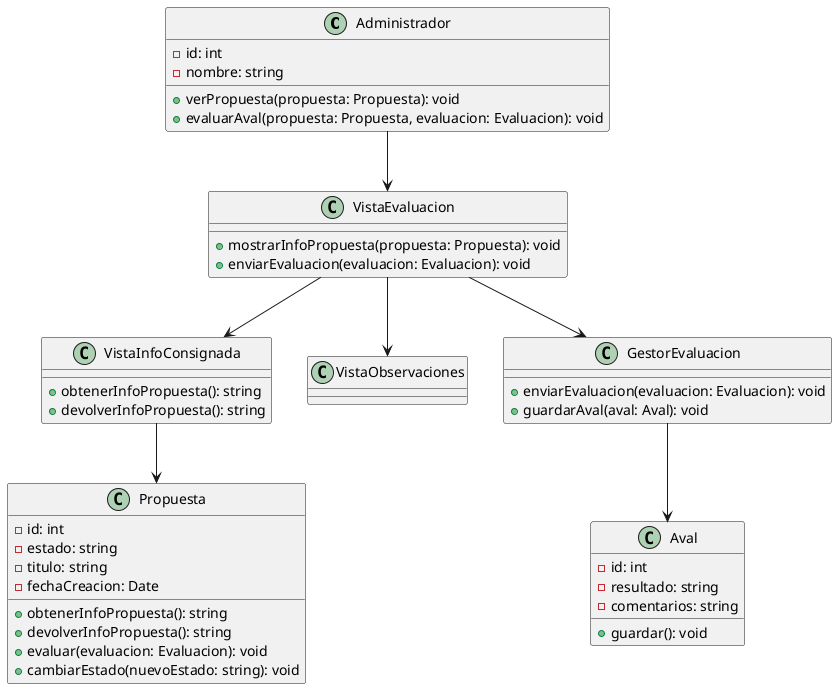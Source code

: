 @startuml DiagramaDeClasesResponderEvaluacion
class Administrador {
  - id: int
  - nombre: string
  + verPropuesta(propuesta: Propuesta): void
  + evaluarAval(propuesta: Propuesta, evaluacion: Evaluacion): void
}

class Propuesta {
  - id: int
  - estado: string
  - titulo: string
  - fechaCreacion: Date
  + obtenerInfoPropuesta(): string
  + devolverInfoPropuesta(): string
  + evaluar(evaluacion: Evaluacion): void
  + cambiarEstado(nuevoEstado: string): void
}

class Aval {
  - id: int
  - resultado: string
  - comentarios: string
  + guardar(): void
}

class VistaEvaluacion {
  + mostrarInfoPropuesta(propuesta: Propuesta): void
  + enviarEvaluacion(evaluacion: Evaluacion): void
}

class VistaInfoConsignada {
  + obtenerInfoPropuesta(): string
  + devolverInfoPropuesta(): string
}

class VistaObservaciones {
}

class GestorEvaluacion {
  + enviarEvaluacion(evaluacion: Evaluacion): void
  + guardarAval(aval: Aval): void
}

Administrador --> VistaEvaluacion
VistaEvaluacion --> VistaInfoConsignada
VistaEvaluacion --> VistaObservaciones
VistaInfoConsignada --> Propuesta
VistaEvaluacion --> GestorEvaluacion
GestorEvaluacion --> Aval
@enduml